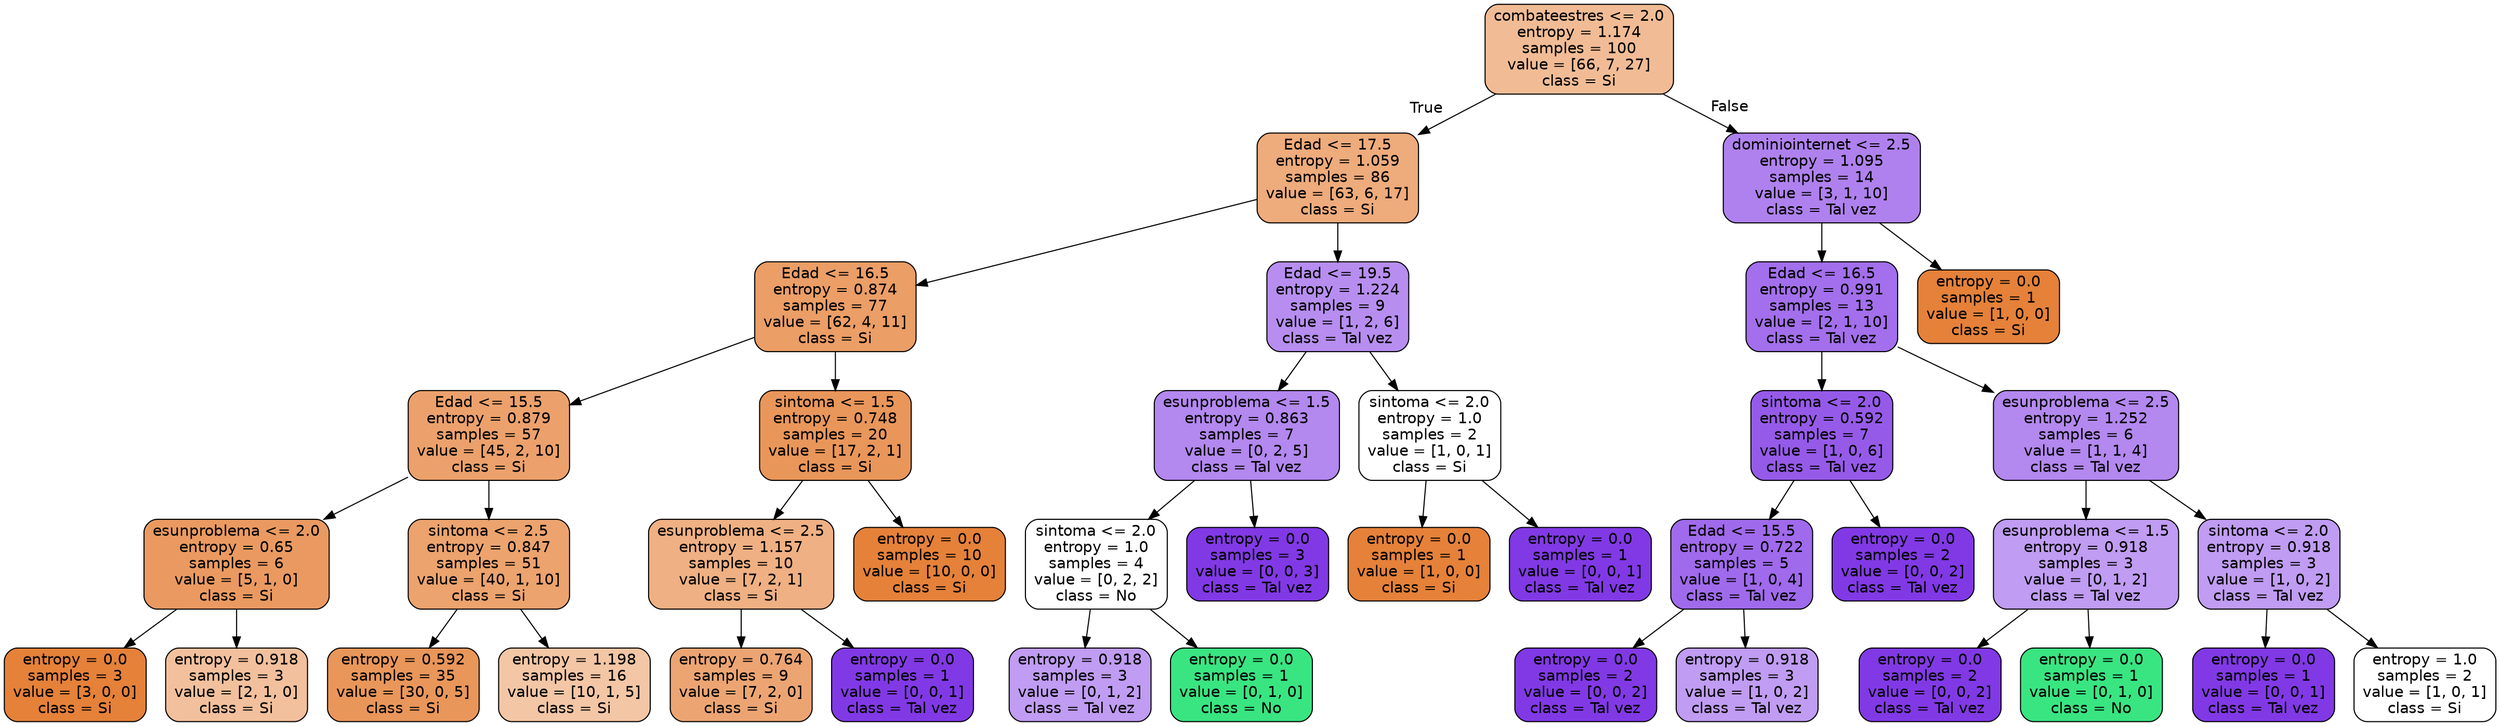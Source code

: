 digraph Tree {
node [shape=box, style="filled, rounded", color="black", fontname=helvetica] ;
edge [fontname=helvetica] ;
0 [label="combateestres <= 2.0\nentropy = 1.174\nsamples = 100\nvalue = [66, 7, 27]\nclass = Si", fillcolor="#f1bc95"] ;
1 [label="Edad <= 17.5\nentropy = 1.059\nsamples = 86\nvalue = [63, 6, 17]\nclass = Si", fillcolor="#eeab7b"] ;
0 -> 1 [labeldistance=2.5, labelangle=45, headlabel="True"] ;
2 [label="Edad <= 16.5\nentropy = 0.874\nsamples = 77\nvalue = [62, 4, 11]\nclass = Si", fillcolor="#eb9e66"] ;
1 -> 2 ;
3 [label="Edad <= 15.5\nentropy = 0.879\nsamples = 57\nvalue = [45, 2, 10]\nclass = Si", fillcolor="#eca16c"] ;
2 -> 3 ;
4 [label="esunproblema <= 2.0\nentropy = 0.65\nsamples = 6\nvalue = [5, 1, 0]\nclass = Si", fillcolor="#ea9a61"] ;
3 -> 4 ;
5 [label="entropy = 0.0\nsamples = 3\nvalue = [3, 0, 0]\nclass = Si", fillcolor="#e58139"] ;
4 -> 5 ;
6 [label="entropy = 0.918\nsamples = 3\nvalue = [2, 1, 0]\nclass = Si", fillcolor="#f2c09c"] ;
4 -> 6 ;
7 [label="sintoma <= 2.5\nentropy = 0.847\nsamples = 51\nvalue = [40, 1, 10]\nclass = Si", fillcolor="#eca36e"] ;
3 -> 7 ;
8 [label="entropy = 0.592\nsamples = 35\nvalue = [30, 0, 5]\nclass = Si", fillcolor="#e9965a"] ;
7 -> 8 ;
9 [label="entropy = 1.198\nsamples = 16\nvalue = [10, 1, 5]\nclass = Si", fillcolor="#f3c6a5"] ;
7 -> 9 ;
10 [label="sintoma <= 1.5\nentropy = 0.748\nsamples = 20\nvalue = [17, 2, 1]\nclass = Si", fillcolor="#e9965a"] ;
2 -> 10 ;
11 [label="esunproblema <= 2.5\nentropy = 1.157\nsamples = 10\nvalue = [7, 2, 1]\nclass = Si", fillcolor="#efb083"] ;
10 -> 11 ;
12 [label="entropy = 0.764\nsamples = 9\nvalue = [7, 2, 0]\nclass = Si", fillcolor="#eca572"] ;
11 -> 12 ;
13 [label="entropy = 0.0\nsamples = 1\nvalue = [0, 0, 1]\nclass = Tal vez", fillcolor="#8139e5"] ;
11 -> 13 ;
14 [label="entropy = 0.0\nsamples = 10\nvalue = [10, 0, 0]\nclass = Si", fillcolor="#e58139"] ;
10 -> 14 ;
15 [label="Edad <= 19.5\nentropy = 1.224\nsamples = 9\nvalue = [1, 2, 6]\nclass = Tal vez", fillcolor="#b78ef0"] ;
1 -> 15 ;
16 [label="esunproblema <= 1.5\nentropy = 0.863\nsamples = 7\nvalue = [0, 2, 5]\nclass = Tal vez", fillcolor="#b388ef"] ;
15 -> 16 ;
17 [label="sintoma <= 2.0\nentropy = 1.0\nsamples = 4\nvalue = [0, 2, 2]\nclass = No", fillcolor="#ffffff"] ;
16 -> 17 ;
18 [label="entropy = 0.918\nsamples = 3\nvalue = [0, 1, 2]\nclass = Tal vez", fillcolor="#c09cf2"] ;
17 -> 18 ;
19 [label="entropy = 0.0\nsamples = 1\nvalue = [0, 1, 0]\nclass = No", fillcolor="#39e581"] ;
17 -> 19 ;
20 [label="entropy = 0.0\nsamples = 3\nvalue = [0, 0, 3]\nclass = Tal vez", fillcolor="#8139e5"] ;
16 -> 20 ;
21 [label="sintoma <= 2.0\nentropy = 1.0\nsamples = 2\nvalue = [1, 0, 1]\nclass = Si", fillcolor="#ffffff"] ;
15 -> 21 ;
22 [label="entropy = 0.0\nsamples = 1\nvalue = [1, 0, 0]\nclass = Si", fillcolor="#e58139"] ;
21 -> 22 ;
23 [label="entropy = 0.0\nsamples = 1\nvalue = [0, 0, 1]\nclass = Tal vez", fillcolor="#8139e5"] ;
21 -> 23 ;
24 [label="dominiointernet <= 2.5\nentropy = 1.095\nsamples = 14\nvalue = [3, 1, 10]\nclass = Tal vez", fillcolor="#af81ee"] ;
0 -> 24 [labeldistance=2.5, labelangle=-45, headlabel="False"] ;
25 [label="Edad <= 16.5\nentropy = 0.991\nsamples = 13\nvalue = [2, 1, 10]\nclass = Tal vez", fillcolor="#a36fec"] ;
24 -> 25 ;
26 [label="sintoma <= 2.0\nentropy = 0.592\nsamples = 7\nvalue = [1, 0, 6]\nclass = Tal vez", fillcolor="#965ae9"] ;
25 -> 26 ;
27 [label="Edad <= 15.5\nentropy = 0.722\nsamples = 5\nvalue = [1, 0, 4]\nclass = Tal vez", fillcolor="#a06aec"] ;
26 -> 27 ;
28 [label="entropy = 0.0\nsamples = 2\nvalue = [0, 0, 2]\nclass = Tal vez", fillcolor="#8139e5"] ;
27 -> 28 ;
29 [label="entropy = 0.918\nsamples = 3\nvalue = [1, 0, 2]\nclass = Tal vez", fillcolor="#c09cf2"] ;
27 -> 29 ;
30 [label="entropy = 0.0\nsamples = 2\nvalue = [0, 0, 2]\nclass = Tal vez", fillcolor="#8139e5"] ;
26 -> 30 ;
31 [label="esunproblema <= 2.5\nentropy = 1.252\nsamples = 6\nvalue = [1, 1, 4]\nclass = Tal vez", fillcolor="#b388ef"] ;
25 -> 31 ;
32 [label="esunproblema <= 1.5\nentropy = 0.918\nsamples = 3\nvalue = [0, 1, 2]\nclass = Tal vez", fillcolor="#c09cf2"] ;
31 -> 32 ;
33 [label="entropy = 0.0\nsamples = 2\nvalue = [0, 0, 2]\nclass = Tal vez", fillcolor="#8139e5"] ;
32 -> 33 ;
34 [label="entropy = 0.0\nsamples = 1\nvalue = [0, 1, 0]\nclass = No", fillcolor="#39e581"] ;
32 -> 34 ;
35 [label="sintoma <= 2.0\nentropy = 0.918\nsamples = 3\nvalue = [1, 0, 2]\nclass = Tal vez", fillcolor="#c09cf2"] ;
31 -> 35 ;
36 [label="entropy = 0.0\nsamples = 1\nvalue = [0, 0, 1]\nclass = Tal vez", fillcolor="#8139e5"] ;
35 -> 36 ;
37 [label="entropy = 1.0\nsamples = 2\nvalue = [1, 0, 1]\nclass = Si", fillcolor="#ffffff"] ;
35 -> 37 ;
38 [label="entropy = 0.0\nsamples = 1\nvalue = [1, 0, 0]\nclass = Si", fillcolor="#e58139"] ;
24 -> 38 ;
}